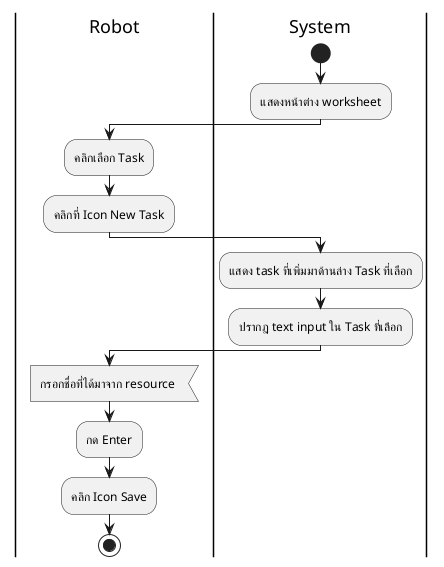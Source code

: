 @startuml
|Robot|
|System|
start
:แสดงหน้าต่าง worksheet;
|Robot|
:คลิกเลือก Task;
:คลิกที่ Icon New Task;
|System|
:แสดง task ที่เพิ่มมาด้านล่าง Task ที่เลือก;
:ปรากฎ text input ใน Task ที่เลือก;
|Robot|
:กรอกชื่อที่ได้มาจาก resource <
:กด Enter;
|Robot|
:คลิก Icon Save;
stop
@enduml